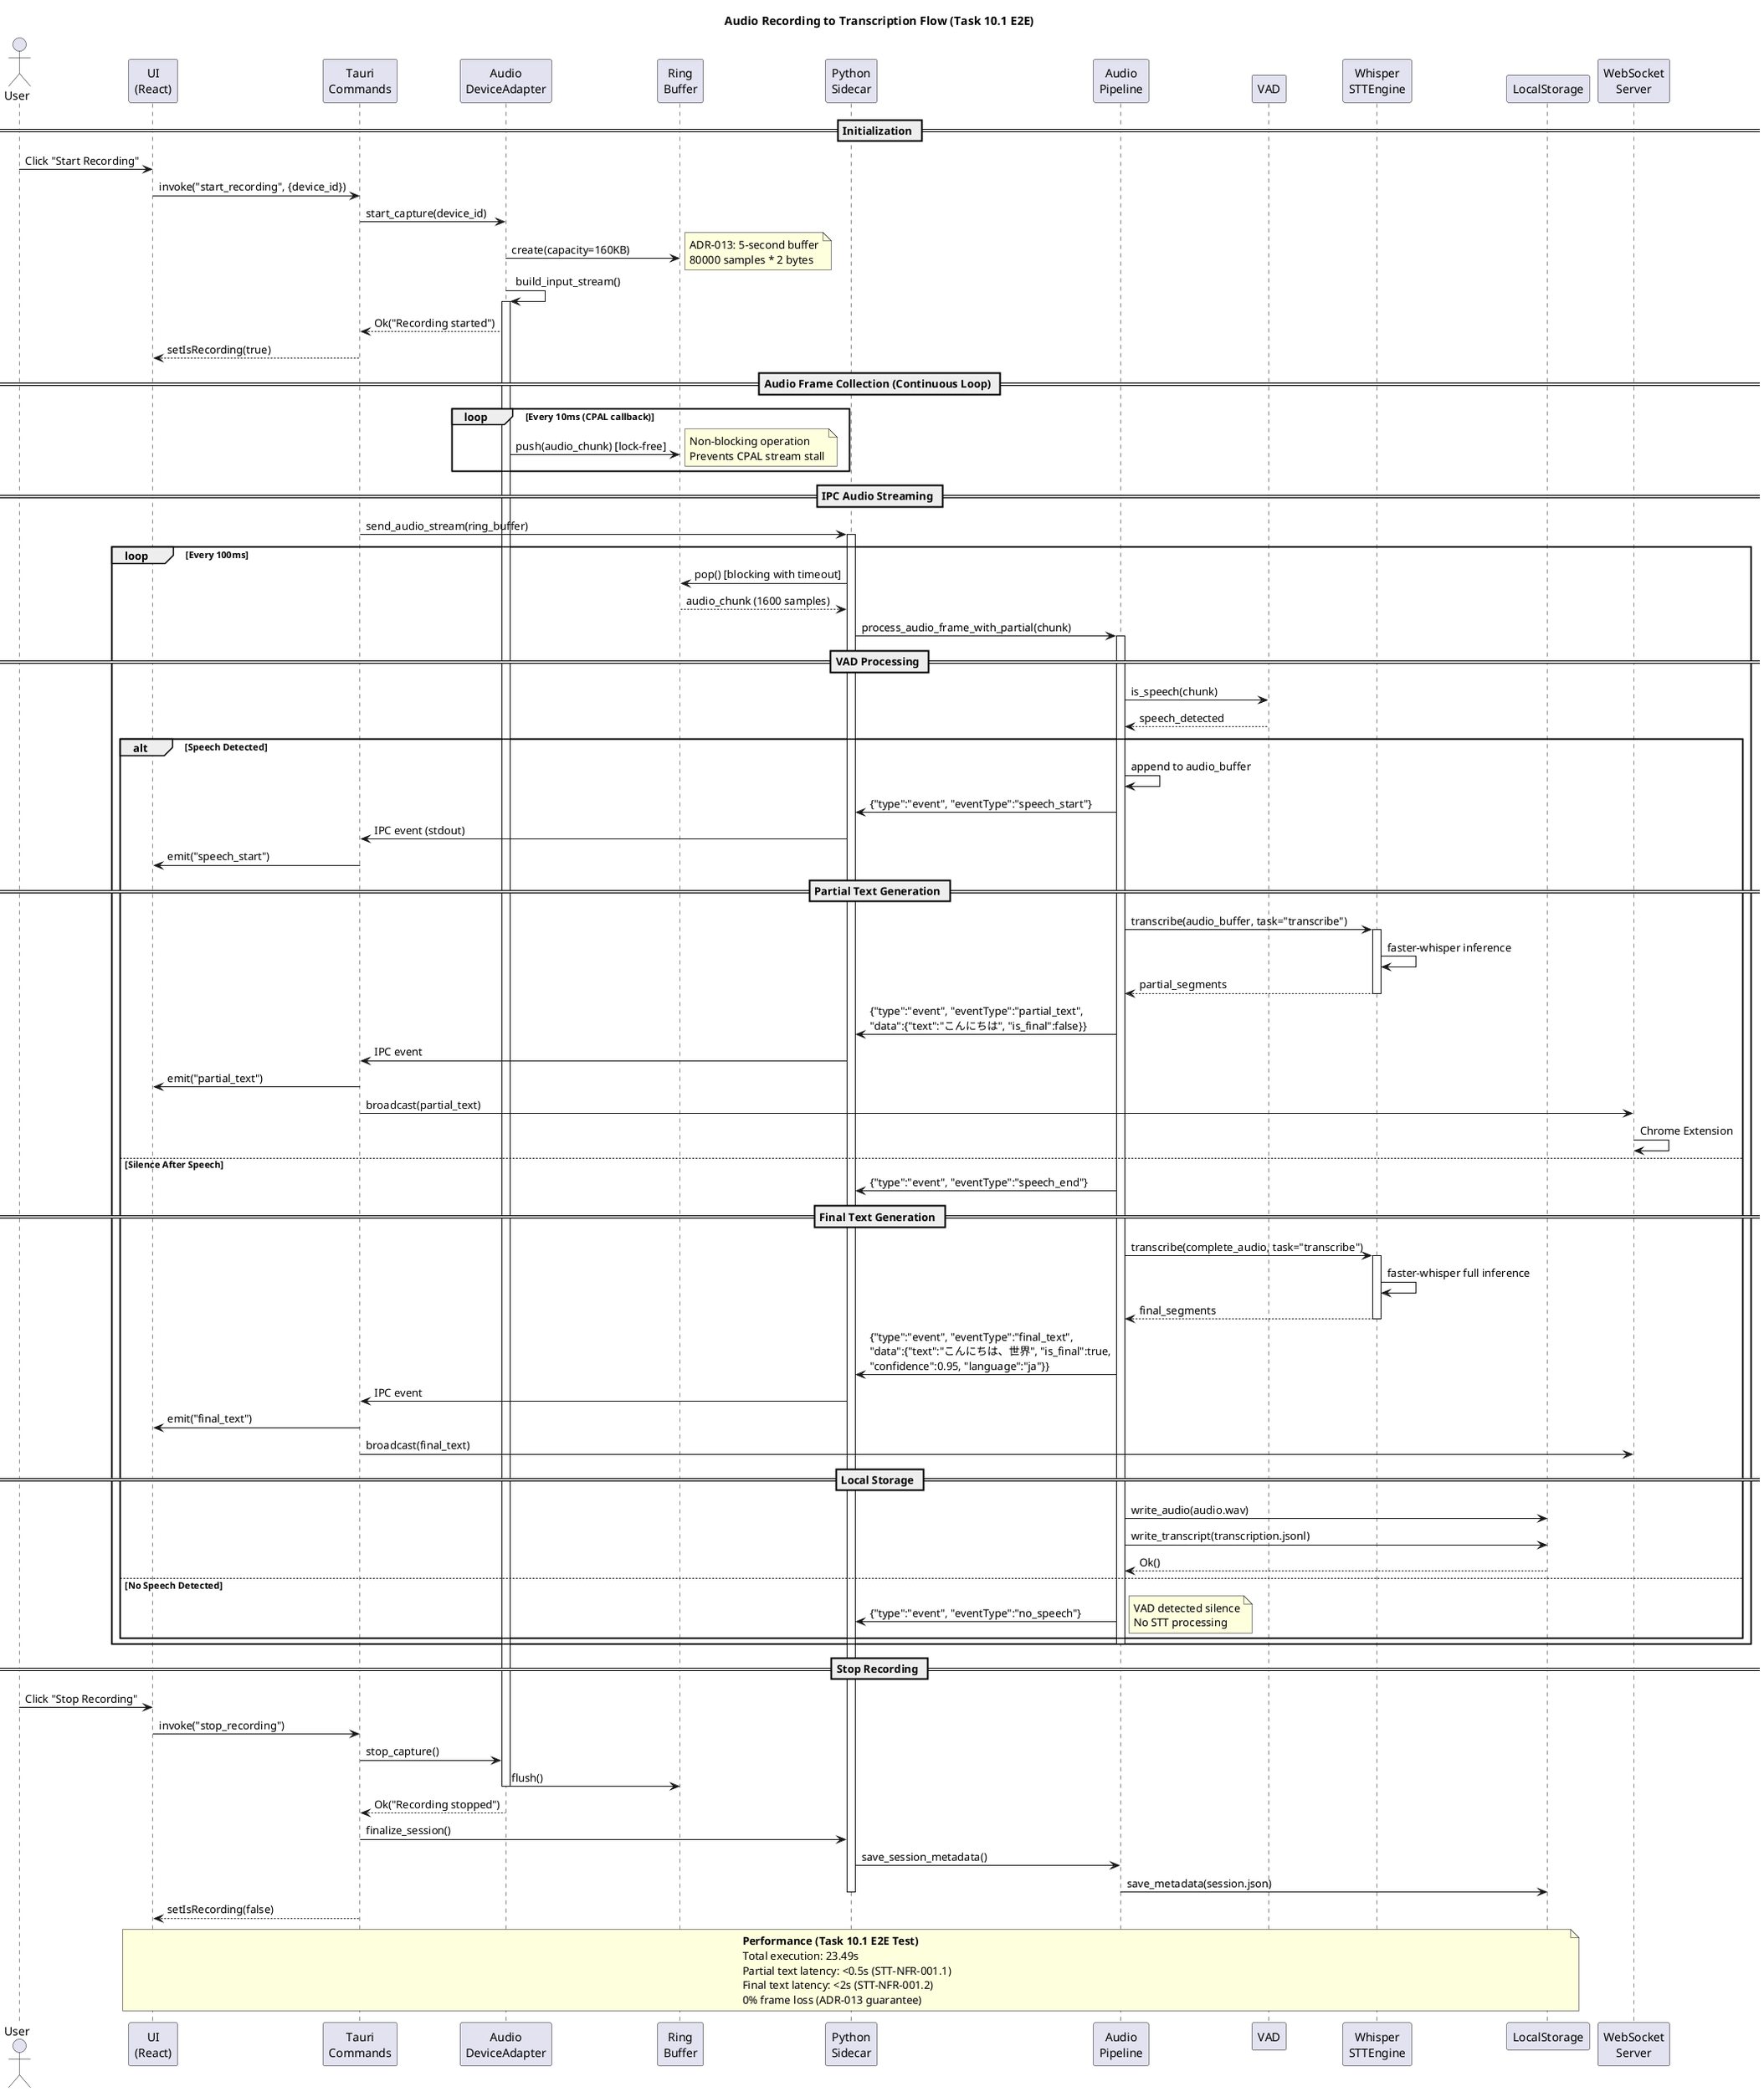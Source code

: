 @startuml SEQ-001_Audio-Recording-to-Transcription
title Audio Recording to Transcription Flow (Task 10.1 E2E)
' Related: STT-REQ-001, STT-REQ-002, STT-REQ-003
' MVP1 Core Implementation - Full Flow (23.49s execution)

actor User
participant "UI\n(React)" as UI
participant "Tauri\nCommands" as Commands
participant "Audio\nDeviceAdapter" as Adapter
participant "Ring\nBuffer" as Ring
participant "Python\nSidecar" as Sidecar
participant "Audio\nPipeline" as Pipeline
participant "VAD" as VAD
participant "Whisper\nSTTEngine" as Whisper
participant "LocalStorage" as Storage
participant "WebSocket\nServer" as WS

== Initialization ==
User -> UI : Click "Start Recording"
UI -> Commands : invoke("start_recording", {device_id})
Commands -> Adapter : start_capture(device_id)
Adapter -> Ring : create(capacity=160KB)
note right
  ADR-013: 5-second buffer
  80000 samples * 2 bytes
end note
Adapter -> Adapter : build_input_stream()
activate Adapter
Adapter --> Commands : Ok("Recording started")
Commands --> UI : setIsRecording(true)

== Audio Frame Collection (Continuous Loop) ==
loop Every 10ms (CPAL callback)
    Adapter -> Ring : push(audio_chunk) [lock-free]
    note right
      Non-blocking operation
      Prevents CPAL stream stall
    end note
end

== IPC Audio Streaming ==
Commands -> Sidecar : send_audio_stream(ring_buffer)
activate Sidecar
loop Every 100ms
    Sidecar -> Ring : pop() [blocking with timeout]
    Ring --> Sidecar : audio_chunk (1600 samples)
    Sidecar -> Pipeline : process_audio_frame_with_partial(chunk)
    activate Pipeline

    == VAD Processing ==
    Pipeline -> VAD : is_speech(chunk)
    VAD --> Pipeline : speech_detected

    alt Speech Detected
        Pipeline -> Pipeline : append to audio_buffer
        Pipeline -> Sidecar : {"type":"event", "eventType":"speech_start"}
        Sidecar -> Commands : IPC event (stdout)
        Commands -> UI : emit("speech_start")

        == Partial Text Generation ==
        Pipeline -> Whisper : transcribe(audio_buffer, task="transcribe")
        activate Whisper
        Whisper -> Whisper : faster-whisper inference
        Whisper --> Pipeline : partial_segments
        deactivate Whisper

        Pipeline -> Sidecar : {"type":"event", "eventType":"partial_text",\n"data":{"text":"こんにちは", "is_final":false}}
        Sidecar -> Commands : IPC event
        Commands -> UI : emit("partial_text")
        Commands -> WS : broadcast(partial_text)
        WS -> WS : Chrome Extension

    else Silence After Speech
        Pipeline -> Sidecar : {"type":"event", "eventType":"speech_end"}

        == Final Text Generation ==
        Pipeline -> Whisper : transcribe(complete_audio, task="transcribe")
        activate Whisper
        Whisper -> Whisper : faster-whisper full inference
        Whisper --> Pipeline : final_segments
        deactivate Whisper

        Pipeline -> Sidecar : {"type":"event", "eventType":"final_text",\n"data":{"text":"こんにちは、世界", "is_final":true,\n"confidence":0.95, "language":"ja"}}
        Sidecar -> Commands : IPC event
        Commands -> UI : emit("final_text")
        Commands -> WS : broadcast(final_text)

        == Local Storage ==
        Pipeline -> Storage : write_audio(audio.wav)
        Pipeline -> Storage : write_transcript(transcription.jsonl)
        Storage --> Pipeline : Ok()

    else No Speech Detected
        Pipeline -> Sidecar : {"type":"event", "eventType":"no_speech"}
        note right
          VAD detected silence
          No STT processing
        end note
    end

    deactivate Pipeline
end

== Stop Recording ==
User -> UI : Click "Stop Recording"
UI -> Commands : invoke("stop_recording")
Commands -> Adapter : stop_capture()
Adapter -> Ring : flush()
deactivate Adapter
Adapter --> Commands : Ok("Recording stopped")

Commands -> Sidecar : finalize_session()
Sidecar -> Pipeline : save_session_metadata()
Pipeline -> Storage : save_metadata(session.json)
deactivate Sidecar

Commands --> UI : setIsRecording(false)

note over UI, Storage
  **Performance (Task 10.1 E2E Test)**
  Total execution: 23.49s
  Partial text latency: <0.5s (STT-NFR-001.1)
  Final text latency: <2s (STT-NFR-001.2)
  0% frame loss (ADR-013 guarantee)
end note

@enduml
